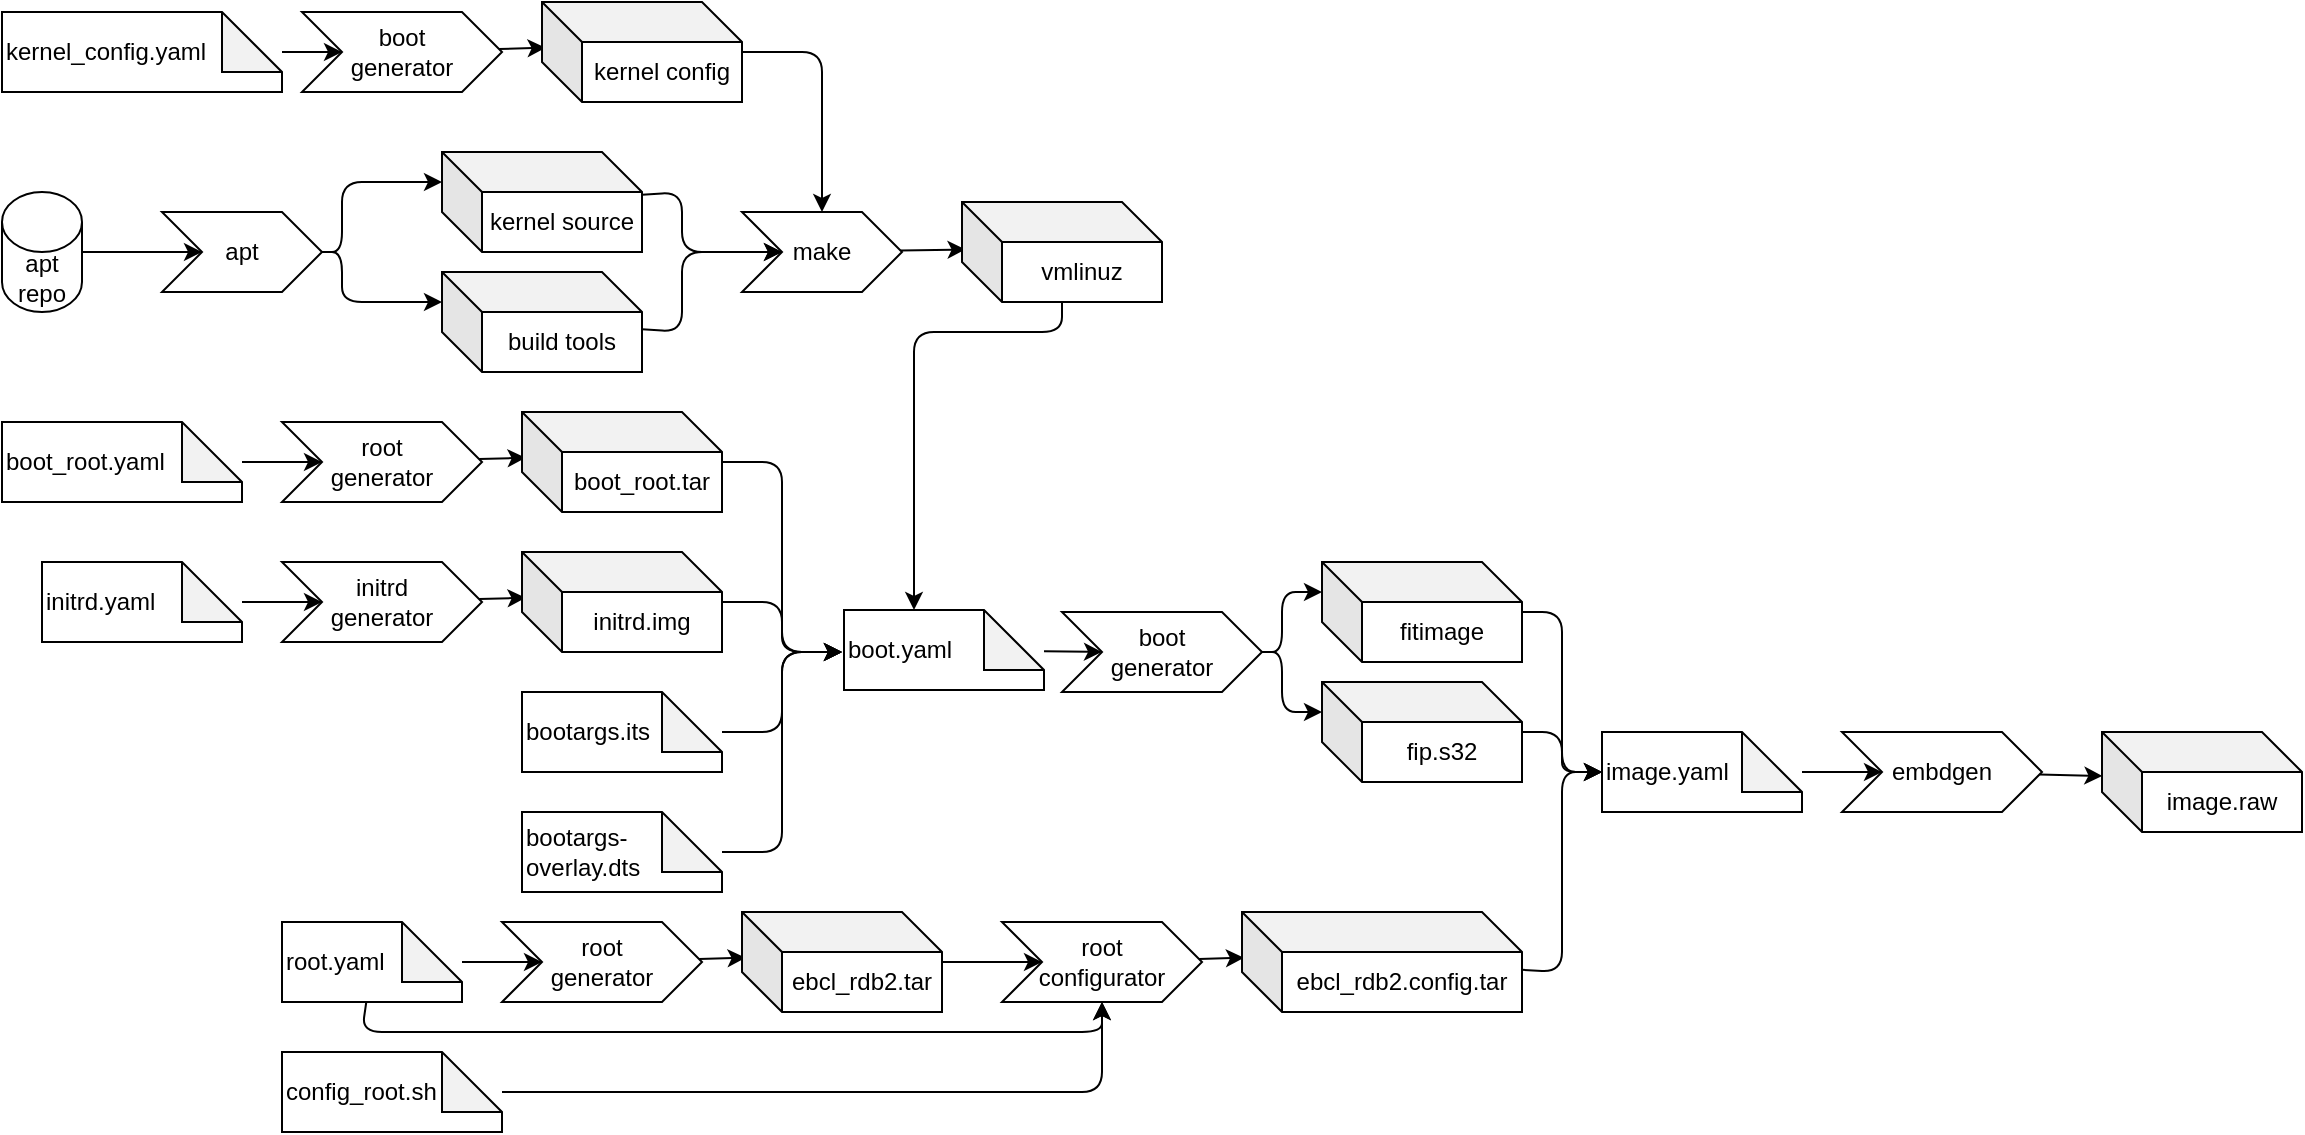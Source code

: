 <mxfile scale="3" border="0">
    <diagram id="tkO2ZHMJw7AgaGIHOpt5" name="Page-1">
        <mxGraphModel dx="1162" dy="607" grid="1" gridSize="10" guides="1" tooltips="1" connect="1" arrows="1" fold="1" page="1" pageScale="1" pageWidth="850" pageHeight="1100" background="#FFFFFF" math="0" shadow="0">
            <root>
                <mxCell id="0"/>
                <mxCell id="1" parent="0"/>
                <mxCell id="7" style="edgeStyle=none;html=1;entryX=0.018;entryY=0.457;entryDx=0;entryDy=0;entryPerimeter=0;" parent="1" source="2" target="6" edge="1">
                    <mxGeometry relative="1" as="geometry"/>
                </mxCell>
                <mxCell id="2" value="root&lt;br&gt;generator" style="shape=step;perimeter=stepPerimeter;whiteSpace=wrap;html=1;fixedSize=1;" parent="1" vertex="1">
                    <mxGeometry x="140" y="245" width="100" height="40" as="geometry"/>
                </mxCell>
                <mxCell id="5" style="edgeStyle=none;html=1;entryX=0;entryY=0.5;entryDx=0;entryDy=0;" parent="1" source="3" target="2" edge="1">
                    <mxGeometry relative="1" as="geometry"/>
                </mxCell>
                <mxCell id="3" value="boot_root.yaml" style="shape=note;whiteSpace=wrap;html=1;backgroundOutline=1;darkOpacity=0.05;align=left;" parent="1" vertex="1">
                    <mxGeometry y="245" width="120" height="40" as="geometry"/>
                </mxCell>
                <mxCell id="17" style="edgeStyle=none;html=1;" parent="1" source="6" edge="1">
                    <mxGeometry relative="1" as="geometry">
                        <Array as="points">
                            <mxPoint x="390" y="265"/>
                            <mxPoint x="390" y="360"/>
                        </Array>
                        <mxPoint x="420" y="360" as="targetPoint"/>
                    </mxGeometry>
                </mxCell>
                <mxCell id="6" value="boot_root.tar" style="shape=cube;whiteSpace=wrap;html=1;boundedLbl=1;backgroundOutline=1;darkOpacity=0.05;darkOpacity2=0.1;" parent="1" vertex="1">
                    <mxGeometry x="260" y="240" width="100" height="50" as="geometry"/>
                </mxCell>
                <mxCell id="8" style="edgeStyle=none;html=1;entryX=0.018;entryY=0.457;entryDx=0;entryDy=0;entryPerimeter=0;" parent="1" source="9" target="12" edge="1">
                    <mxGeometry relative="1" as="geometry"/>
                </mxCell>
                <mxCell id="9" value="initrd&lt;br&gt;generator" style="shape=step;perimeter=stepPerimeter;whiteSpace=wrap;html=1;fixedSize=1;" parent="1" vertex="1">
                    <mxGeometry x="140" y="315" width="100" height="40" as="geometry"/>
                </mxCell>
                <mxCell id="10" style="edgeStyle=none;html=1;entryX=0;entryY=0.5;entryDx=0;entryDy=0;" parent="1" source="11" target="9" edge="1">
                    <mxGeometry relative="1" as="geometry"/>
                </mxCell>
                <mxCell id="11" value="initrd.yaml" style="shape=note;whiteSpace=wrap;html=1;backgroundOutline=1;darkOpacity=0.05;align=left;" parent="1" vertex="1">
                    <mxGeometry x="20" y="315" width="100" height="40" as="geometry"/>
                </mxCell>
                <mxCell id="18" style="edgeStyle=none;html=1;" parent="1" source="12" edge="1">
                    <mxGeometry relative="1" as="geometry">
                        <mxPoint x="420" y="360" as="targetPoint"/>
                        <Array as="points">
                            <mxPoint x="390" y="335"/>
                            <mxPoint x="390" y="360"/>
                        </Array>
                    </mxGeometry>
                </mxCell>
                <mxCell id="12" value="initrd.img" style="shape=cube;whiteSpace=wrap;html=1;boundedLbl=1;backgroundOutline=1;darkOpacity=0.05;darkOpacity2=0.1;" parent="1" vertex="1">
                    <mxGeometry x="260" y="310" width="100" height="50" as="geometry"/>
                </mxCell>
                <mxCell id="19" style="edgeStyle=none;html=1;" parent="1" source="13" edge="1">
                    <mxGeometry relative="1" as="geometry">
                        <Array as="points">
                            <mxPoint x="390" y="400"/>
                            <mxPoint x="390" y="360"/>
                        </Array>
                        <mxPoint x="420" y="360" as="targetPoint"/>
                    </mxGeometry>
                </mxCell>
                <mxCell id="13" value="bootargs.its" style="shape=note;whiteSpace=wrap;html=1;backgroundOutline=1;darkOpacity=0.05;align=left;" parent="1" vertex="1">
                    <mxGeometry x="260" y="380" width="100" height="40" as="geometry"/>
                </mxCell>
                <mxCell id="20" style="edgeStyle=none;html=1;" parent="1" source="14" edge="1">
                    <mxGeometry relative="1" as="geometry">
                        <Array as="points">
                            <mxPoint x="390" y="460"/>
                            <mxPoint x="390" y="360"/>
                        </Array>
                        <mxPoint x="420" y="360" as="targetPoint"/>
                    </mxGeometry>
                </mxCell>
                <mxCell id="14" value="bootargs-overlay.dts" style="shape=note;whiteSpace=wrap;html=1;backgroundOutline=1;darkOpacity=0.05;align=left;" parent="1" vertex="1">
                    <mxGeometry x="260" y="440" width="100" height="40" as="geometry"/>
                </mxCell>
                <mxCell id="23" style="edgeStyle=none;html=1;entryX=0;entryY=0;entryDx=0;entryDy=15;entryPerimeter=0;" parent="1" source="15" target="21" edge="1">
                    <mxGeometry relative="1" as="geometry">
                        <Array as="points">
                            <mxPoint x="640" y="360"/>
                            <mxPoint x="640" y="330"/>
                        </Array>
                    </mxGeometry>
                </mxCell>
                <mxCell id="24" style="edgeStyle=none;html=1;entryX=0;entryY=0;entryDx=0;entryDy=15;entryPerimeter=0;" parent="1" source="15" target="22" edge="1">
                    <mxGeometry relative="1" as="geometry">
                        <Array as="points">
                            <mxPoint x="640" y="360"/>
                            <mxPoint x="640" y="390"/>
                        </Array>
                    </mxGeometry>
                </mxCell>
                <mxCell id="15" value="boot&lt;br&gt;generator" style="shape=step;perimeter=stepPerimeter;whiteSpace=wrap;html=1;fixedSize=1;" parent="1" vertex="1">
                    <mxGeometry x="530" y="340" width="100" height="40" as="geometry"/>
                </mxCell>
                <mxCell id="40" style="edgeStyle=none;html=1;entryX=0;entryY=0.5;entryDx=0;entryDy=0;entryPerimeter=0;" parent="1" source="21" target="39" edge="1">
                    <mxGeometry relative="1" as="geometry">
                        <Array as="points">
                            <mxPoint x="780" y="340"/>
                            <mxPoint x="780" y="420"/>
                        </Array>
                    </mxGeometry>
                </mxCell>
                <mxCell id="21" value="fitimage" style="shape=cube;whiteSpace=wrap;html=1;boundedLbl=1;backgroundOutline=1;darkOpacity=0.05;darkOpacity2=0.1;" parent="1" vertex="1">
                    <mxGeometry x="660" y="315" width="100" height="50" as="geometry"/>
                </mxCell>
                <mxCell id="41" style="edgeStyle=none;html=1;entryX=0;entryY=0.5;entryDx=0;entryDy=0;entryPerimeter=0;" parent="1" source="22" target="39" edge="1">
                    <mxGeometry relative="1" as="geometry">
                        <Array as="points">
                            <mxPoint x="780" y="400"/>
                            <mxPoint x="780" y="420"/>
                        </Array>
                    </mxGeometry>
                </mxCell>
                <mxCell id="22" value="fip.s32" style="shape=cube;whiteSpace=wrap;html=1;boundedLbl=1;backgroundOutline=1;darkOpacity=0.05;darkOpacity2=0.1;" parent="1" vertex="1">
                    <mxGeometry x="660" y="375" width="100" height="50" as="geometry"/>
                </mxCell>
                <mxCell id="27" style="edgeStyle=none;html=1;entryX=0;entryY=0.5;entryDx=0;entryDy=0;" parent="1" source="25" target="15" edge="1">
                    <mxGeometry relative="1" as="geometry"/>
                </mxCell>
                <mxCell id="25" value="boot.yaml" style="shape=note;whiteSpace=wrap;html=1;backgroundOutline=1;darkOpacity=0.05;align=left;" parent="1" vertex="1">
                    <mxGeometry x="421" y="339" width="100" height="40" as="geometry"/>
                </mxCell>
                <mxCell id="28" style="edgeStyle=none;html=1;entryX=0.018;entryY=0.457;entryDx=0;entryDy=0;entryPerimeter=0;" parent="1" source="29" target="32" edge="1">
                    <mxGeometry relative="1" as="geometry"/>
                </mxCell>
                <mxCell id="29" value="root&lt;br&gt;generator" style="shape=step;perimeter=stepPerimeter;whiteSpace=wrap;html=1;fixedSize=1;" parent="1" vertex="1">
                    <mxGeometry x="250" y="495" width="100" height="40" as="geometry"/>
                </mxCell>
                <mxCell id="30" style="edgeStyle=none;html=1;entryX=0;entryY=0.5;entryDx=0;entryDy=0;" parent="1" source="31" target="29" edge="1">
                    <mxGeometry relative="1" as="geometry"/>
                </mxCell>
                <mxCell id="35" style="edgeStyle=none;html=1;entryX=0.5;entryY=1;entryDx=0;entryDy=0;" parent="1" source="31" target="33" edge="1">
                    <mxGeometry relative="1" as="geometry">
                        <Array as="points">
                            <mxPoint x="180" y="550"/>
                            <mxPoint x="550" y="550"/>
                        </Array>
                    </mxGeometry>
                </mxCell>
                <mxCell id="31" value="root.yaml" style="shape=note;whiteSpace=wrap;html=1;backgroundOutline=1;darkOpacity=0.05;align=left;" parent="1" vertex="1">
                    <mxGeometry x="140" y="495" width="90" height="40" as="geometry"/>
                </mxCell>
                <mxCell id="34" style="edgeStyle=none;html=1;entryX=0;entryY=0.5;entryDx=0;entryDy=0;" parent="1" source="32" target="33" edge="1">
                    <mxGeometry relative="1" as="geometry"/>
                </mxCell>
                <mxCell id="32" value="ebcl_rdb2.tar" style="shape=cube;whiteSpace=wrap;html=1;boundedLbl=1;backgroundOutline=1;darkOpacity=0.05;darkOpacity2=0.1;" parent="1" vertex="1">
                    <mxGeometry x="370" y="490" width="100" height="50" as="geometry"/>
                </mxCell>
                <mxCell id="38" style="edgeStyle=none;html=1;entryX=0.007;entryY=0.457;entryDx=0;entryDy=0;entryPerimeter=0;" parent="1" source="33" target="36" edge="1">
                    <mxGeometry relative="1" as="geometry"/>
                </mxCell>
                <mxCell id="33" value="root&lt;br&gt;configurator" style="shape=step;perimeter=stepPerimeter;whiteSpace=wrap;html=1;fixedSize=1;" parent="1" vertex="1">
                    <mxGeometry x="500" y="495" width="100" height="40" as="geometry"/>
                </mxCell>
                <mxCell id="42" style="edgeStyle=none;html=1;entryX=0;entryY=0.5;entryDx=0;entryDy=0;entryPerimeter=0;" parent="1" source="36" target="39" edge="1">
                    <mxGeometry relative="1" as="geometry">
                        <Array as="points">
                            <mxPoint x="780" y="520"/>
                            <mxPoint x="780" y="420"/>
                        </Array>
                    </mxGeometry>
                </mxCell>
                <mxCell id="36" value="ebcl_rdb2.config.tar" style="shape=cube;whiteSpace=wrap;html=1;boundedLbl=1;backgroundOutline=1;darkOpacity=0.05;darkOpacity2=0.1;" parent="1" vertex="1">
                    <mxGeometry x="620" y="490" width="140" height="50" as="geometry"/>
                </mxCell>
                <mxCell id="71" style="edgeStyle=none;html=1;entryX=0;entryY=0.5;entryDx=0;entryDy=0;" edge="1" parent="1" source="39" target="70">
                    <mxGeometry relative="1" as="geometry"/>
                </mxCell>
                <mxCell id="39" value="image.yaml" style="shape=note;whiteSpace=wrap;html=1;backgroundOutline=1;darkOpacity=0.05;align=left;" parent="1" vertex="1">
                    <mxGeometry x="800" y="400" width="100" height="40" as="geometry"/>
                </mxCell>
                <mxCell id="43" value="image.raw" style="shape=cube;whiteSpace=wrap;html=1;boundedLbl=1;backgroundOutline=1;darkOpacity=0.05;darkOpacity2=0.1;" parent="1" vertex="1">
                    <mxGeometry x="1050" y="400" width="100" height="50" as="geometry"/>
                </mxCell>
                <mxCell id="46" style="edgeStyle=none;html=1;entryX=0.5;entryY=1;entryDx=0;entryDy=0;" parent="1" source="45" target="33" edge="1">
                    <mxGeometry relative="1" as="geometry">
                        <Array as="points">
                            <mxPoint x="550" y="580"/>
                        </Array>
                    </mxGeometry>
                </mxCell>
                <mxCell id="45" value="config_root.sh" style="shape=note;whiteSpace=wrap;html=1;backgroundOutline=1;darkOpacity=0.05;align=left;" parent="1" vertex="1">
                    <mxGeometry x="140" y="560" width="110" height="40" as="geometry"/>
                </mxCell>
                <mxCell id="49" style="edgeStyle=none;html=1;entryX=0;entryY=0.5;entryDx=0;entryDy=0;" parent="1" source="47" target="48" edge="1">
                    <mxGeometry relative="1" as="geometry"/>
                </mxCell>
                <mxCell id="47" value="apt&lt;br&gt;repo" style="shape=cylinder3;whiteSpace=wrap;html=1;boundedLbl=1;backgroundOutline=1;size=15;" parent="1" vertex="1">
                    <mxGeometry y="130" width="40" height="60" as="geometry"/>
                </mxCell>
                <mxCell id="52" style="edgeStyle=none;html=1;entryX=0;entryY=0;entryDx=0;entryDy=15;entryPerimeter=0;" parent="1" source="48" target="50" edge="1">
                    <mxGeometry relative="1" as="geometry">
                        <Array as="points">
                            <mxPoint x="170" y="160"/>
                            <mxPoint x="170" y="125"/>
                        </Array>
                    </mxGeometry>
                </mxCell>
                <mxCell id="53" style="edgeStyle=none;html=1;entryX=0;entryY=0;entryDx=0;entryDy=15;entryPerimeter=0;" parent="1" source="48" target="51" edge="1">
                    <mxGeometry relative="1" as="geometry">
                        <Array as="points">
                            <mxPoint x="170" y="160"/>
                            <mxPoint x="170" y="185"/>
                        </Array>
                    </mxGeometry>
                </mxCell>
                <mxCell id="48" value="apt" style="shape=step;perimeter=stepPerimeter;whiteSpace=wrap;html=1;fixedSize=1;" parent="1" vertex="1">
                    <mxGeometry x="80" y="140" width="80" height="40" as="geometry"/>
                </mxCell>
                <mxCell id="55" style="edgeStyle=none;html=1;entryX=0;entryY=0.5;entryDx=0;entryDy=0;" parent="1" source="50" target="54" edge="1">
                    <mxGeometry relative="1" as="geometry">
                        <Array as="points">
                            <mxPoint x="340" y="130"/>
                            <mxPoint x="340" y="160"/>
                        </Array>
                    </mxGeometry>
                </mxCell>
                <mxCell id="50" value="kernel source" style="shape=cube;whiteSpace=wrap;html=1;boundedLbl=1;backgroundOutline=1;darkOpacity=0.05;darkOpacity2=0.1;" parent="1" vertex="1">
                    <mxGeometry x="220" y="110" width="100" height="50" as="geometry"/>
                </mxCell>
                <mxCell id="56" style="edgeStyle=none;html=1;entryX=0;entryY=0.5;entryDx=0;entryDy=0;" parent="1" source="51" target="54" edge="1">
                    <mxGeometry relative="1" as="geometry">
                        <Array as="points">
                            <mxPoint x="340" y="200"/>
                            <mxPoint x="340" y="160"/>
                        </Array>
                    </mxGeometry>
                </mxCell>
                <mxCell id="51" value="build tools" style="shape=cube;whiteSpace=wrap;html=1;boundedLbl=1;backgroundOutline=1;darkOpacity=0.05;darkOpacity2=0.1;" parent="1" vertex="1">
                    <mxGeometry x="220" y="170" width="100" height="50" as="geometry"/>
                </mxCell>
                <mxCell id="58" style="edgeStyle=none;html=1;entryX=0.018;entryY=0.474;entryDx=0;entryDy=0;entryPerimeter=0;" parent="1" source="54" target="57" edge="1">
                    <mxGeometry relative="1" as="geometry"/>
                </mxCell>
                <mxCell id="54" value="make" style="shape=step;perimeter=stepPerimeter;whiteSpace=wrap;html=1;fixedSize=1;" parent="1" vertex="1">
                    <mxGeometry x="370" y="140" width="80" height="40" as="geometry"/>
                </mxCell>
                <mxCell id="59" style="edgeStyle=none;html=1;entryX=0;entryY=0;entryDx=35;entryDy=0;entryPerimeter=0;" parent="1" source="57" target="25" edge="1">
                    <mxGeometry relative="1" as="geometry">
                        <Array as="points">
                            <mxPoint x="530" y="200"/>
                            <mxPoint x="456" y="200"/>
                        </Array>
                    </mxGeometry>
                </mxCell>
                <mxCell id="57" value="vmlinuz" style="shape=cube;whiteSpace=wrap;html=1;boundedLbl=1;backgroundOutline=1;darkOpacity=0.05;darkOpacity2=0.1;" parent="1" vertex="1">
                    <mxGeometry x="480" y="135" width="100" height="50" as="geometry"/>
                </mxCell>
                <mxCell id="64" style="edgeStyle=none;html=1;entryX=0;entryY=0.5;entryDx=0;entryDy=0;" parent="1" source="60" target="63" edge="1">
                    <mxGeometry relative="1" as="geometry"/>
                </mxCell>
                <mxCell id="60" value="kernel_config.yaml" style="shape=note;whiteSpace=wrap;html=1;backgroundOutline=1;darkOpacity=0.05;align=left;" parent="1" vertex="1">
                    <mxGeometry y="40" width="140" height="40" as="geometry"/>
                </mxCell>
                <mxCell id="68" style="edgeStyle=none;html=1;entryX=0.018;entryY=0.457;entryDx=0;entryDy=0;entryPerimeter=0;" parent="1" source="63" target="67" edge="1">
                    <mxGeometry relative="1" as="geometry"/>
                </mxCell>
                <mxCell id="63" value="boot&lt;br&gt;generator" style="shape=step;perimeter=stepPerimeter;whiteSpace=wrap;html=1;fixedSize=1;" parent="1" vertex="1">
                    <mxGeometry x="150" y="40" width="100" height="40" as="geometry"/>
                </mxCell>
                <mxCell id="69" style="edgeStyle=none;html=1;entryX=0.5;entryY=0;entryDx=0;entryDy=0;" parent="1" source="67" target="54" edge="1">
                    <mxGeometry relative="1" as="geometry">
                        <Array as="points">
                            <mxPoint x="410" y="60"/>
                        </Array>
                    </mxGeometry>
                </mxCell>
                <mxCell id="67" value="kernel config" style="shape=cube;whiteSpace=wrap;html=1;boundedLbl=1;backgroundOutline=1;darkOpacity=0.05;darkOpacity2=0.1;" parent="1" vertex="1">
                    <mxGeometry x="270" y="35" width="100" height="50" as="geometry"/>
                </mxCell>
                <mxCell id="72" style="edgeStyle=none;html=1;entryX=0.002;entryY=0.44;entryDx=0;entryDy=0;entryPerimeter=0;" edge="1" parent="1" source="70" target="43">
                    <mxGeometry relative="1" as="geometry"/>
                </mxCell>
                <mxCell id="70" value="embdgen" style="shape=step;perimeter=stepPerimeter;whiteSpace=wrap;html=1;fixedSize=1;" vertex="1" parent="1">
                    <mxGeometry x="920" y="400" width="100" height="40" as="geometry"/>
                </mxCell>
            </root>
        </mxGraphModel>
    </diagram>
</mxfile>
